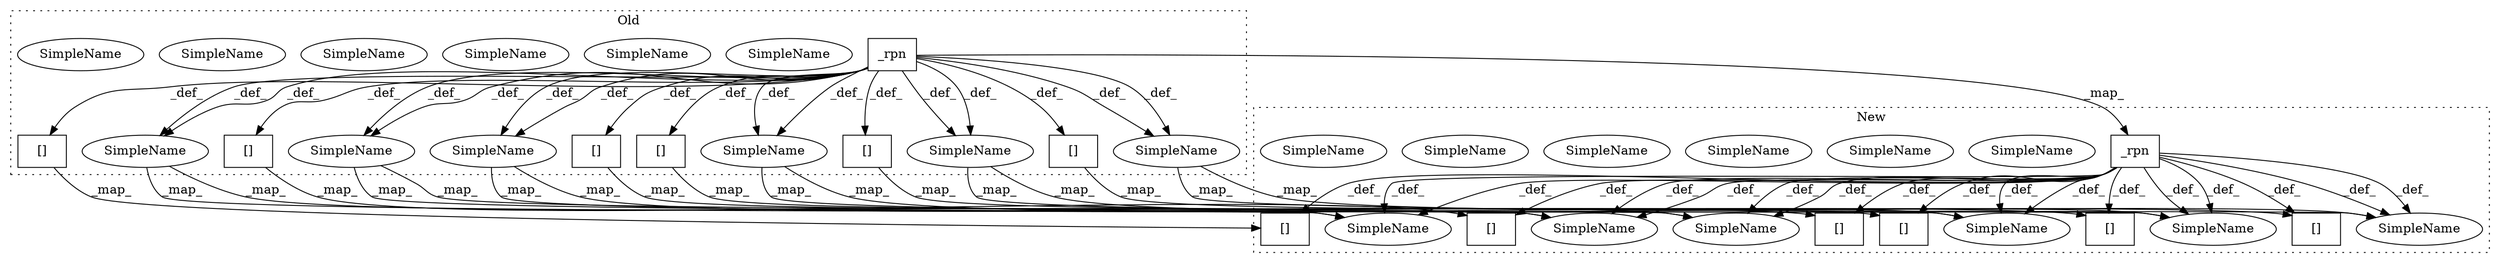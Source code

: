 digraph G {
subgraph cluster0 {
1 [label="_rpn" a="32" s="2006,2027" l="5,1" shape="box"];
4 [label="[]" a="2" s="2671,2695" l="16,1" shape="box"];
5 [label="SimpleName" a="42" s="1968" l="11" shape="ellipse"];
8 [label="SimpleName" a="42" s="1968" l="11" shape="ellipse"];
10 [label="[]" a="2" s="2279,2309" l="16,1" shape="box"];
11 [label="SimpleName" a="42" s="2381" l="13" shape="ellipse"];
14 [label="SimpleName" a="42" s="2381" l="13" shape="ellipse"];
16 [label="[]" a="2" s="2329,2360" l="16,1" shape="box"];
17 [label="SimpleName" a="42" s="2035" l="22" shape="ellipse"];
20 [label="SimpleName" a="42" s="2035" l="22" shape="ellipse"];
22 [label="[]" a="2" s="2771,2808" l="16,1" shape="box"];
23 [label="SimpleName" a="42" s="2224" l="12" shape="ellipse"];
26 [label="SimpleName" a="42" s="2224" l="12" shape="ellipse"];
27 [label="[]" a="2" s="2459,2490" l="16,1" shape="box"];
29 [label="SimpleName" a="42" s="2511" l="19" shape="ellipse"];
32 [label="SimpleName" a="42" s="2511" l="19" shape="ellipse"];
33 [label="[]" a="2" s="2600,2627" l="16,1" shape="box"];
35 [label="SimpleName" a="42" s="2146" l="13" shape="ellipse"];
38 [label="SimpleName" a="42" s="2146" l="13" shape="ellipse"];
label = "Old";
style="dotted";
}
subgraph cluster1 {
2 [label="_rpn" a="32" s="1985,2006" l="5,1" shape="box"];
3 [label="[]" a="2" s="2649,2673" l="16,1" shape="box"];
6 [label="SimpleName" a="42" s="1968" l="11" shape="ellipse"];
7 [label="SimpleName" a="42" s="1968" l="11" shape="ellipse"];
9 [label="[]" a="2" s="2257,2287" l="16,1" shape="box"];
12 [label="SimpleName" a="42" s="2359" l="13" shape="ellipse"];
13 [label="SimpleName" a="42" s="2359" l="13" shape="ellipse"];
15 [label="[]" a="2" s="2307,2338" l="16,1" shape="box"];
18 [label="SimpleName" a="42" s="2013" l="22" shape="ellipse"];
19 [label="SimpleName" a="42" s="2013" l="22" shape="ellipse"];
21 [label="[]" a="2" s="2749,2786" l="16,1" shape="box"];
24 [label="SimpleName" a="42" s="2202" l="12" shape="ellipse"];
25 [label="SimpleName" a="42" s="2202" l="12" shape="ellipse"];
28 [label="[]" a="2" s="2437,2468" l="16,1" shape="box"];
30 [label="SimpleName" a="42" s="2489" l="19" shape="ellipse"];
31 [label="SimpleName" a="42" s="2489" l="19" shape="ellipse"];
34 [label="[]" a="2" s="2578,2605" l="16,1" shape="box"];
36 [label="SimpleName" a="42" s="2124" l="13" shape="ellipse"];
37 [label="SimpleName" a="42" s="2124" l="13" shape="ellipse"];
label = "New";
style="dotted";
}
1 -> 2 [label="_map_"];
1 -> 4 [label="_def_"];
1 -> 16 [label="_def_"];
1 -> 32 [label="_def_"];
1 -> 32 [label="_def_"];
1 -> 26 [label="_def_"];
1 -> 27 [label="_def_"];
1 -> 38 [label="_def_"];
1 -> 33 [label="_def_"];
1 -> 8 [label="_def_"];
1 -> 8 [label="_def_"];
1 -> 10 [label="_def_"];
1 -> 14 [label="_def_"];
1 -> 22 [label="_def_"];
1 -> 20 [label="_def_"];
1 -> 38 [label="_def_"];
1 -> 20 [label="_def_"];
1 -> 26 [label="_def_"];
1 -> 14 [label="_def_"];
2 -> 25 [label="_def_"];
2 -> 34 [label="_def_"];
2 -> 7 [label="_def_"];
2 -> 37 [label="_def_"];
2 -> 3 [label="_def_"];
2 -> 15 [label="_def_"];
2 -> 19 [label="_def_"];
2 -> 37 [label="_def_"];
2 -> 13 [label="_def_"];
2 -> 19 [label="_def_"];
2 -> 7 [label="_def_"];
2 -> 25 [label="_def_"];
2 -> 28 [label="_def_"];
2 -> 21 [label="_def_"];
2 -> 9 [label="_def_"];
2 -> 13 [label="_def_"];
2 -> 31 [label="_def_"];
2 -> 31 [label="_def_"];
4 -> 3 [label="_map_"];
8 -> 7 [label="_map_"];
8 -> 7 [label="_map_"];
10 -> 9 [label="_map_"];
14 -> 13 [label="_map_"];
14 -> 13 [label="_map_"];
16 -> 15 [label="_map_"];
20 -> 19 [label="_map_"];
20 -> 19 [label="_map_"];
22 -> 21 [label="_map_"];
26 -> 25 [label="_map_"];
26 -> 25 [label="_map_"];
27 -> 28 [label="_map_"];
32 -> 31 [label="_map_"];
32 -> 31 [label="_map_"];
33 -> 34 [label="_map_"];
38 -> 37 [label="_map_"];
38 -> 37 [label="_map_"];
}